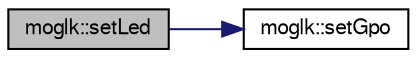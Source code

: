 digraph G
{
  edge [fontname="FreeSans",fontsize="10",labelfontname="FreeSans",labelfontsize="10"];
  node [fontname="FreeSans",fontsize="10",shape=record];
  rankdir=LR;
  Node1 [label="moglk::setLed",height=0.2,width=0.4,color="black", fillcolor="grey75", style="filled" fontcolor="black"];
  Node1 -> Node2 [color="midnightblue",fontsize="10",style="solid"];
  Node2 [label="moglk::setGpo",height=0.2,width=0.4,color="black", fillcolor="white", style="filled",URL="$classmoglk.html#4acb0355df560236b463eb323a61f182"];
}
